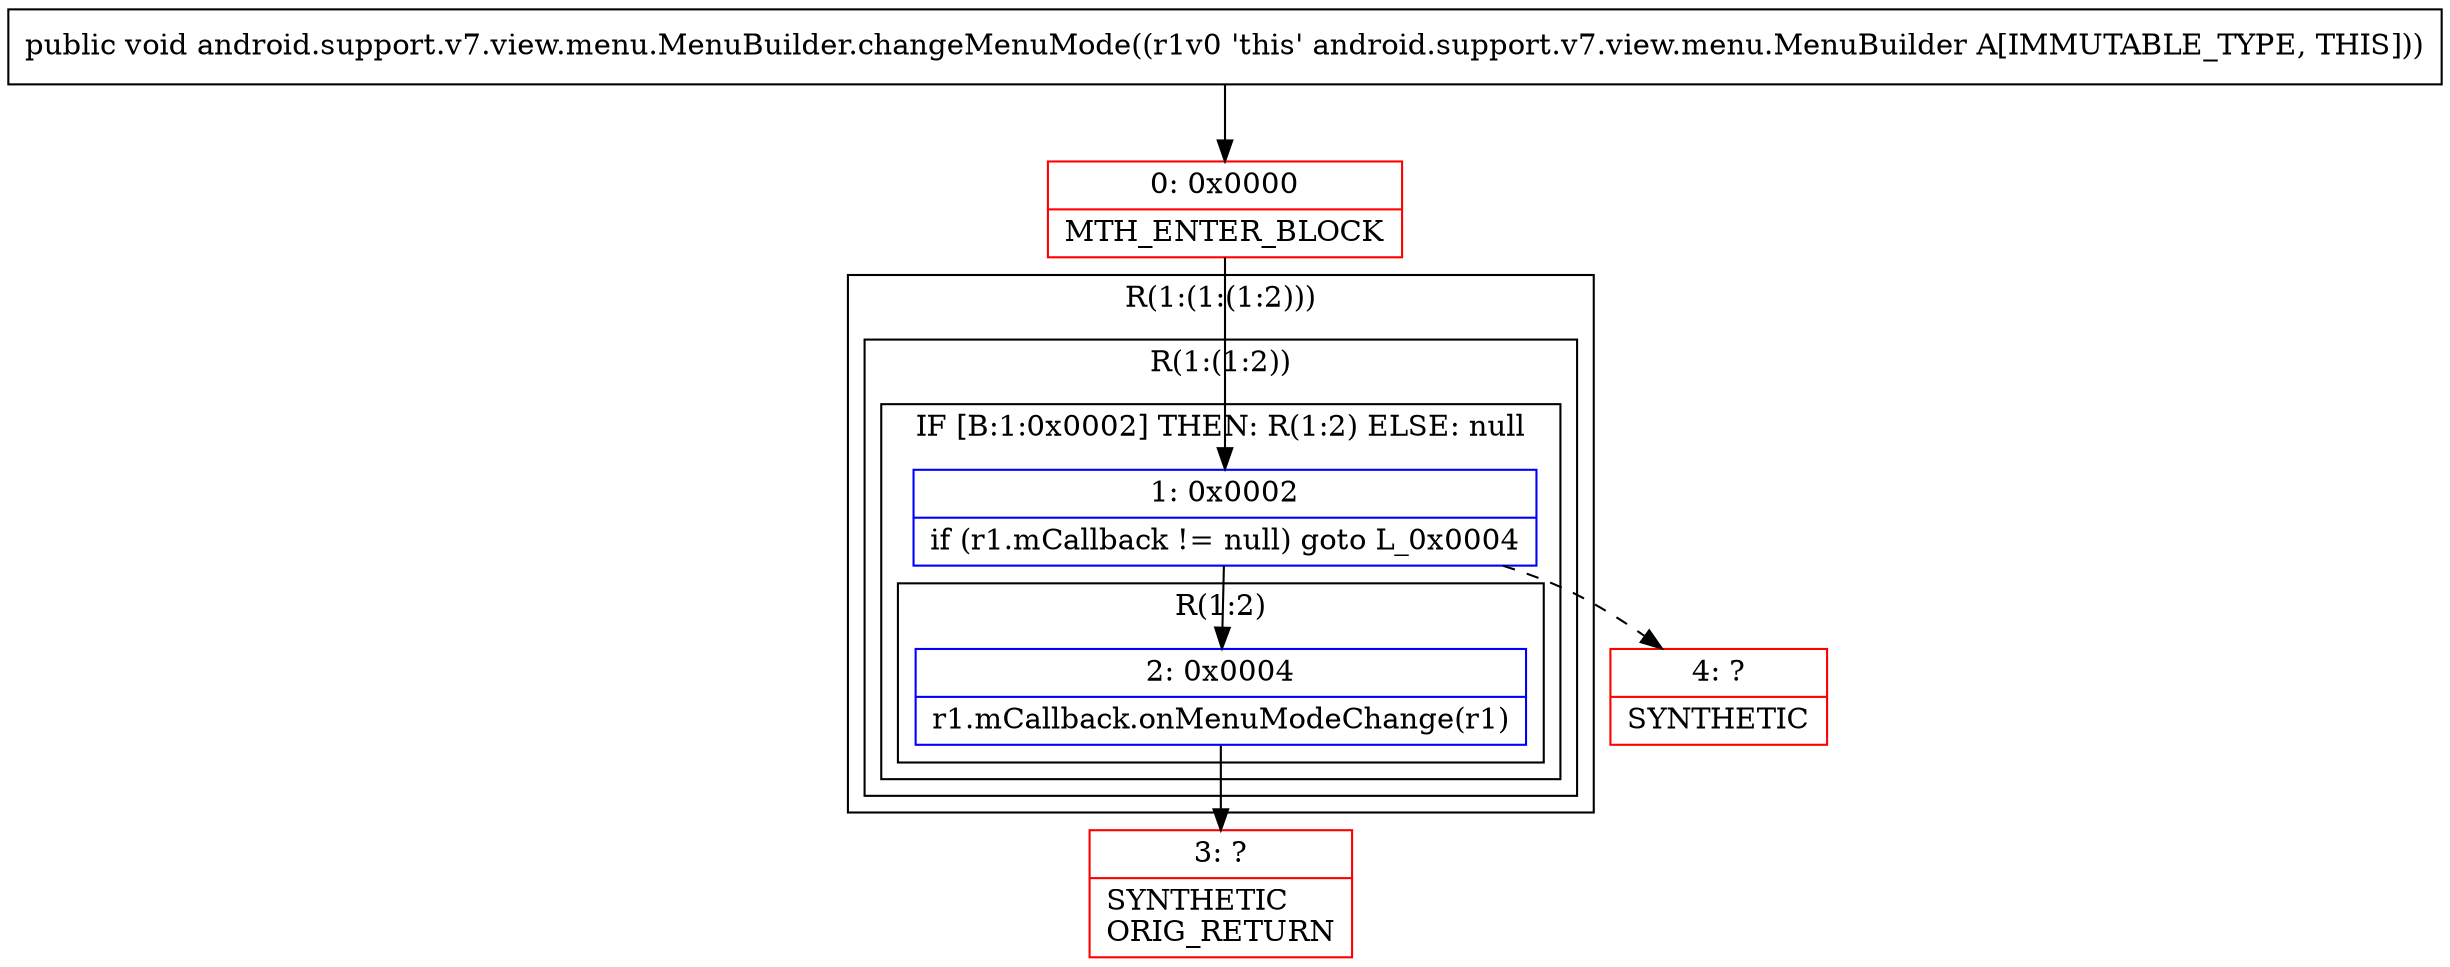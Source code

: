 digraph "CFG forandroid.support.v7.view.menu.MenuBuilder.changeMenuMode()V" {
subgraph cluster_Region_316433742 {
label = "R(1:(1:(1:2)))";
node [shape=record,color=blue];
subgraph cluster_Region_1505828414 {
label = "R(1:(1:2))";
node [shape=record,color=blue];
subgraph cluster_IfRegion_1290420661 {
label = "IF [B:1:0x0002] THEN: R(1:2) ELSE: null";
node [shape=record,color=blue];
Node_1 [shape=record,label="{1\:\ 0x0002|if (r1.mCallback != null) goto L_0x0004\l}"];
subgraph cluster_Region_1330839311 {
label = "R(1:2)";
node [shape=record,color=blue];
Node_2 [shape=record,label="{2\:\ 0x0004|r1.mCallback.onMenuModeChange(r1)\l}"];
}
}
}
}
Node_0 [shape=record,color=red,label="{0\:\ 0x0000|MTH_ENTER_BLOCK\l}"];
Node_3 [shape=record,color=red,label="{3\:\ ?|SYNTHETIC\lORIG_RETURN\l}"];
Node_4 [shape=record,color=red,label="{4\:\ ?|SYNTHETIC\l}"];
MethodNode[shape=record,label="{public void android.support.v7.view.menu.MenuBuilder.changeMenuMode((r1v0 'this' android.support.v7.view.menu.MenuBuilder A[IMMUTABLE_TYPE, THIS])) }"];
MethodNode -> Node_0;
Node_1 -> Node_2;
Node_1 -> Node_4[style=dashed];
Node_2 -> Node_3;
Node_0 -> Node_1;
}

